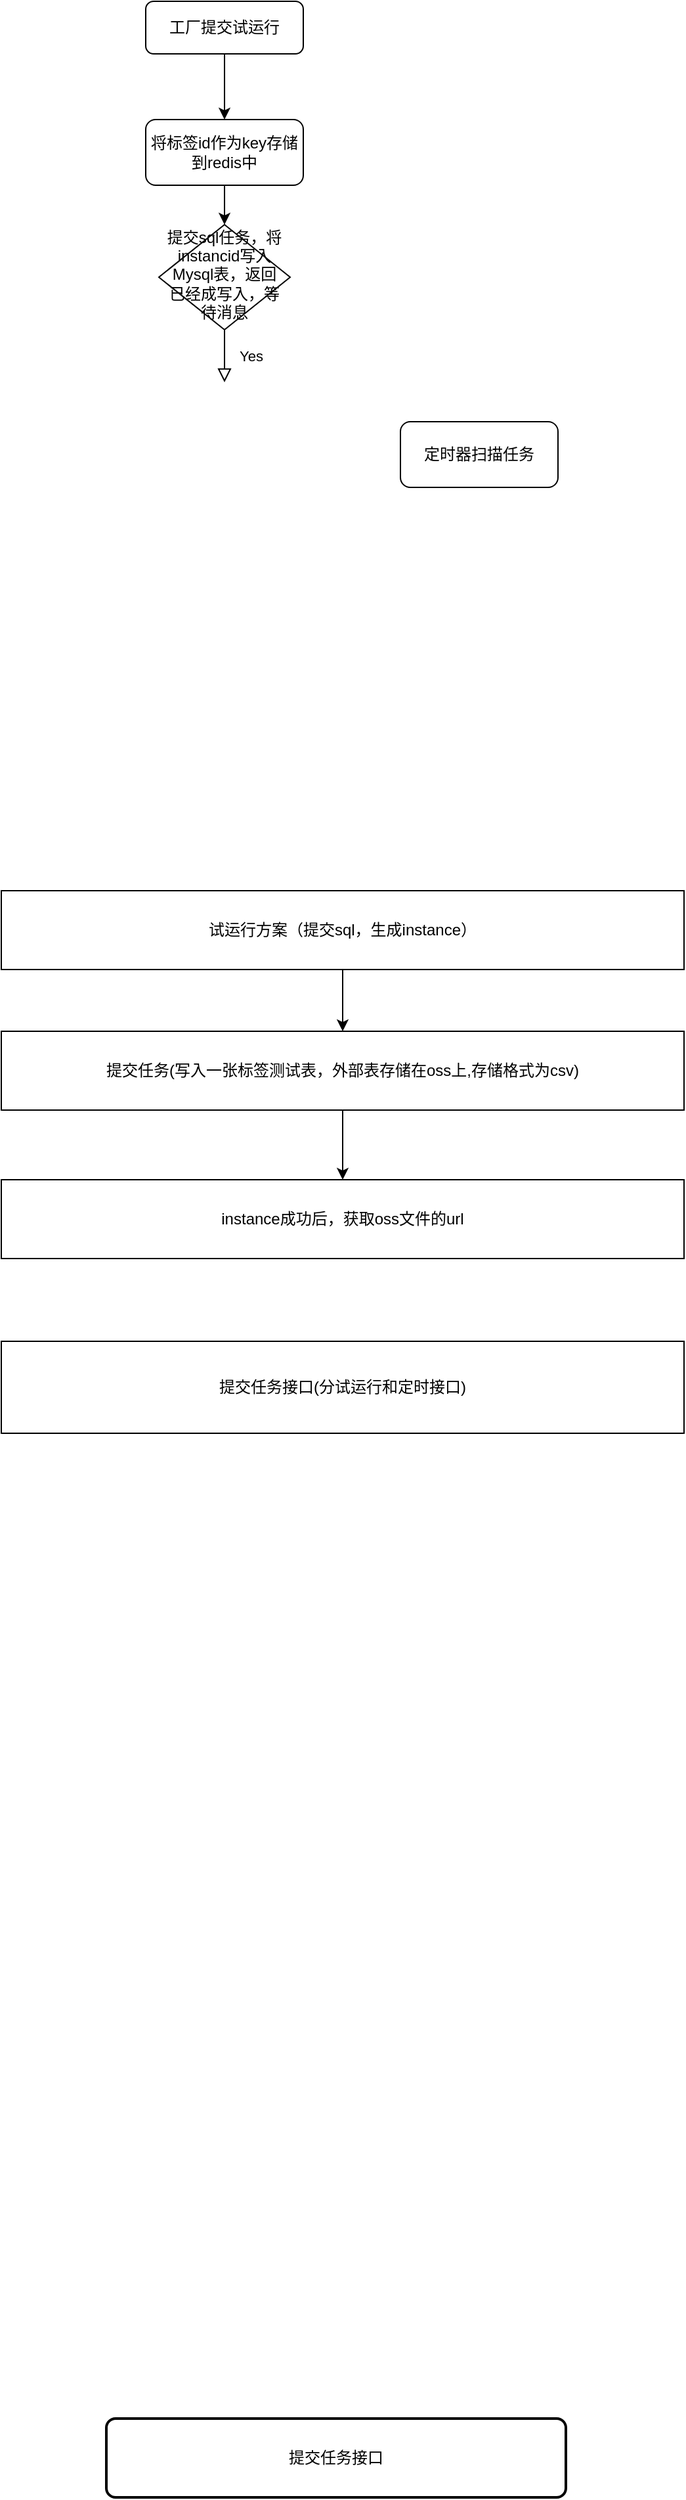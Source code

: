 <mxfile version="14.8.4" type="github">
  <diagram id="C5RBs43oDa-KdzZeNtuy" name="Page-1">
    <mxGraphModel dx="868" dy="450" grid="1" gridSize="10" guides="1" tooltips="1" connect="1" arrows="1" fold="1" page="1" pageScale="1" pageWidth="827" pageHeight="1169" math="0" shadow="0">
      <root>
        <mxCell id="WIyWlLk6GJQsqaUBKTNV-0" />
        <mxCell id="WIyWlLk6GJQsqaUBKTNV-1" parent="WIyWlLk6GJQsqaUBKTNV-0" />
        <mxCell id="Pl5CHJV5vN_VHZbdLrqD-1" style="edgeStyle=orthogonalEdgeStyle;rounded=0;orthogonalLoop=1;jettySize=auto;html=1;entryX=0.5;entryY=0;entryDx=0;entryDy=0;" edge="1" parent="WIyWlLk6GJQsqaUBKTNV-1" source="WIyWlLk6GJQsqaUBKTNV-3" target="Pl5CHJV5vN_VHZbdLrqD-0">
          <mxGeometry relative="1" as="geometry" />
        </mxCell>
        <mxCell id="WIyWlLk6GJQsqaUBKTNV-3" value="工厂提交试运行" style="rounded=1;whiteSpace=wrap;html=1;fontSize=12;glass=0;strokeWidth=1;shadow=0;" parent="WIyWlLk6GJQsqaUBKTNV-1" vertex="1">
          <mxGeometry x="160" width="120" height="40" as="geometry" />
        </mxCell>
        <mxCell id="WIyWlLk6GJQsqaUBKTNV-4" value="Yes" style="rounded=0;html=1;jettySize=auto;orthogonalLoop=1;fontSize=11;endArrow=block;endFill=0;endSize=8;strokeWidth=1;shadow=0;labelBackgroundColor=none;edgeStyle=orthogonalEdgeStyle;" parent="WIyWlLk6GJQsqaUBKTNV-1" source="WIyWlLk6GJQsqaUBKTNV-6" edge="1">
          <mxGeometry y="20" relative="1" as="geometry">
            <mxPoint as="offset" />
            <mxPoint x="220" y="290" as="targetPoint" />
          </mxGeometry>
        </mxCell>
        <mxCell id="WIyWlLk6GJQsqaUBKTNV-6" value="提交sql任务，将instancid写入Mysql表，返回已经成写入，等待消息" style="rhombus;whiteSpace=wrap;html=1;shadow=0;fontFamily=Helvetica;fontSize=12;align=center;strokeWidth=1;spacing=6;spacingTop=-4;" parent="WIyWlLk6GJQsqaUBKTNV-1" vertex="1">
          <mxGeometry x="170" y="170" width="100" height="80" as="geometry" />
        </mxCell>
        <mxCell id="vJR7pnk0Y-MyIqnq0phN-4" value="" style="edgeStyle=orthogonalEdgeStyle;rounded=0;orthogonalLoop=1;jettySize=auto;html=1;" parent="WIyWlLk6GJQsqaUBKTNV-1" source="vJR7pnk0Y-MyIqnq0phN-0" target="vJR7pnk0Y-MyIqnq0phN-2" edge="1">
          <mxGeometry relative="1" as="geometry" />
        </mxCell>
        <mxCell id="vJR7pnk0Y-MyIqnq0phN-0" value="试运行方案（提交sql，生成instance）" style="rounded=0;whiteSpace=wrap;html=1;" parent="WIyWlLk6GJQsqaUBKTNV-1" vertex="1">
          <mxGeometry x="50" y="677" width="520" height="60" as="geometry" />
        </mxCell>
        <mxCell id="vJR7pnk0Y-MyIqnq0phN-7" style="edgeStyle=orthogonalEdgeStyle;rounded=0;orthogonalLoop=1;jettySize=auto;html=1;exitX=0.5;exitY=1;exitDx=0;exitDy=0;entryX=0.5;entryY=0;entryDx=0;entryDy=0;" parent="WIyWlLk6GJQsqaUBKTNV-1" source="vJR7pnk0Y-MyIqnq0phN-2" target="vJR7pnk0Y-MyIqnq0phN-6" edge="1">
          <mxGeometry relative="1" as="geometry" />
        </mxCell>
        <mxCell id="vJR7pnk0Y-MyIqnq0phN-2" value="提交任务(写入一张标签测试表，外部表存储在oss上,存储格式为csv)" style="rounded=0;whiteSpace=wrap;html=1;" parent="WIyWlLk6GJQsqaUBKTNV-1" vertex="1">
          <mxGeometry x="50" y="784" width="520" height="60" as="geometry" />
        </mxCell>
        <mxCell id="vJR7pnk0Y-MyIqnq0phN-6" value="instance成功后，获取oss文件的url" style="rounded=0;whiteSpace=wrap;html=1;" parent="WIyWlLk6GJQsqaUBKTNV-1" vertex="1">
          <mxGeometry x="50" y="897" width="520" height="60" as="geometry" />
        </mxCell>
        <mxCell id="Pl5CHJV5vN_VHZbdLrqD-2" style="edgeStyle=orthogonalEdgeStyle;rounded=0;orthogonalLoop=1;jettySize=auto;html=1;exitX=0.5;exitY=1;exitDx=0;exitDy=0;entryX=0.5;entryY=0;entryDx=0;entryDy=0;" edge="1" parent="WIyWlLk6GJQsqaUBKTNV-1" source="Pl5CHJV5vN_VHZbdLrqD-0" target="WIyWlLk6GJQsqaUBKTNV-6">
          <mxGeometry relative="1" as="geometry" />
        </mxCell>
        <mxCell id="Pl5CHJV5vN_VHZbdLrqD-0" value="将标签id作为key存储到redis中" style="rounded=1;whiteSpace=wrap;html=1;" vertex="1" parent="WIyWlLk6GJQsqaUBKTNV-1">
          <mxGeometry x="160" y="90" width="120" height="50" as="geometry" />
        </mxCell>
        <mxCell id="Pl5CHJV5vN_VHZbdLrqD-3" value="定时器扫描任务" style="rounded=1;whiteSpace=wrap;html=1;" vertex="1" parent="WIyWlLk6GJQsqaUBKTNV-1">
          <mxGeometry x="354" y="320" width="120" height="50" as="geometry" />
        </mxCell>
        <mxCell id="Pl5CHJV5vN_VHZbdLrqD-7" value="提交任务接口(分试运行和定时接口)" style="rounded=0;whiteSpace=wrap;html=1;" vertex="1" parent="WIyWlLk6GJQsqaUBKTNV-1">
          <mxGeometry x="50" y="1020" width="520" height="70" as="geometry" />
        </mxCell>
        <mxCell id="Pl5CHJV5vN_VHZbdLrqD-8" value="提交任务接口" style="rounded=1;whiteSpace=wrap;html=1;absoluteArcSize=1;arcSize=14;strokeWidth=2;" vertex="1" parent="WIyWlLk6GJQsqaUBKTNV-1">
          <mxGeometry x="130" y="1840" width="350" height="60" as="geometry" />
        </mxCell>
      </root>
    </mxGraphModel>
  </diagram>
</mxfile>
